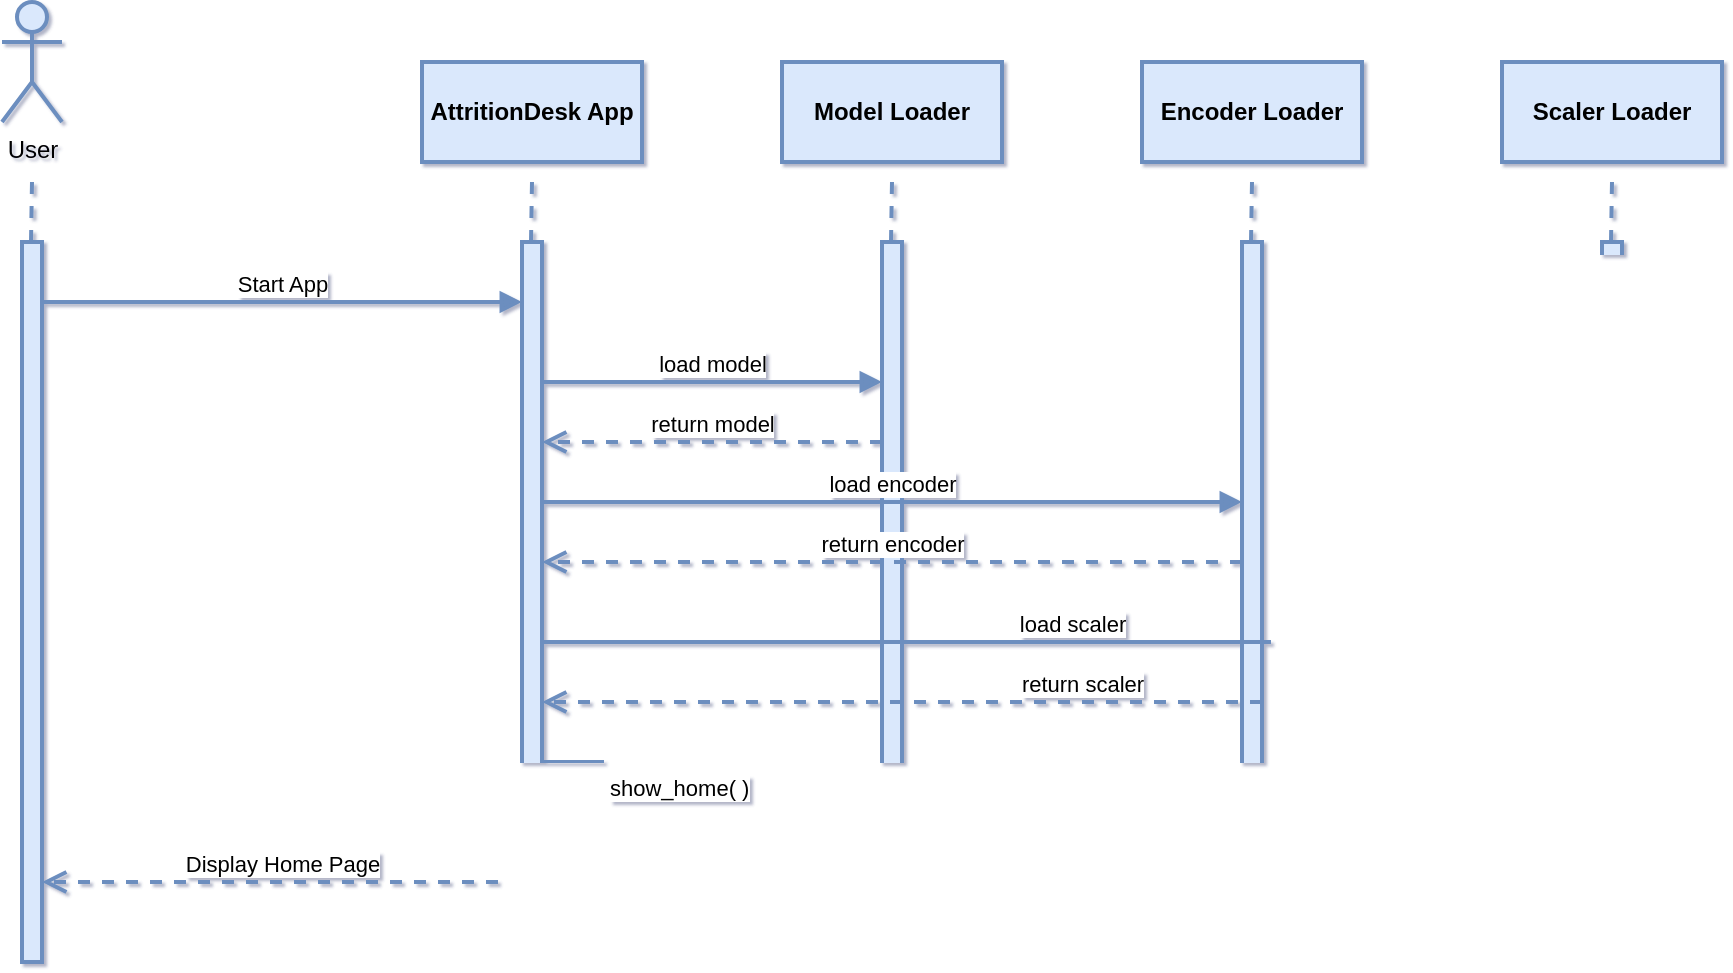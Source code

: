 <mxfile version="26.0.8">
  <diagram name="Pagina-1" id="JCYuuiRpM-6LhHxAUWR3">
    <mxGraphModel grid="1" page="1" gridSize="10" guides="1" tooltips="1" connect="1" arrows="1" fold="1" pageScale="1" pageWidth="827" pageHeight="1169" math="0" shadow="1">
      <root>
        <mxCell id="0" />
        <mxCell id="1" parent="0" />
        <mxCell id="SRKh6WN4u7mFaw51lIuJ-2" value="" style="html=1;points=[[0,0,0,0,5],[0,1,0,0,-5],[1,0,0,0,5],[1,1,0,0,-5]];perimeter=orthogonalPerimeter;outlineConnect=0;targetShapes=umlLifeline;portConstraint=eastwest;newEdgeStyle={&quot;curved&quot;:0,&quot;rounded&quot;:0};fillColor=#dae8fc;strokeColor=#6c8ebf;strokeWidth=2;" vertex="1" parent="1">
          <mxGeometry x="490" y="200" width="10" height="360" as="geometry" />
        </mxCell>
        <mxCell id="NEM8SUISmHcpV_f2KN4W-4" value="" style="html=1;points=[[0,0,0,0,5],[0,1,0,0,-5],[1,0,0,0,5],[1,1,0,0,-5]];perimeter=orthogonalPerimeter;outlineConnect=0;targetShapes=umlLifeline;portConstraint=eastwest;newEdgeStyle={&quot;curved&quot;:0,&quot;rounded&quot;:0};fillColor=#dae8fc;strokeColor=#6c8ebf;strokeWidth=2;" vertex="1" parent="1">
          <mxGeometry x="310" y="200" width="10" height="360" as="geometry" />
        </mxCell>
        <mxCell id="NEM8SUISmHcpV_f2KN4W-10" value="load model" style="html=1;verticalAlign=bottom;endArrow=block;curved=0;rounded=0;fillColor=#dae8fc;strokeColor=#6c8ebf;strokeWidth=2;" edge="1" parent="1" target="SRKh6WN4u7mFaw51lIuJ-2">
          <mxGeometry width="80" relative="1" as="geometry">
            <mxPoint x="320" y="270" as="sourcePoint" />
            <mxPoint x="480" y="270" as="targetPoint" />
          </mxGeometry>
        </mxCell>
        <mxCell id="NEM8SUISmHcpV_f2KN4W-16" value="return model" style="html=1;verticalAlign=bottom;endArrow=open;dashed=1;endSize=8;curved=0;rounded=0;fillColor=#dae8fc;strokeColor=#6c8ebf;strokeWidth=2;" edge="1" parent="1">
          <mxGeometry relative="1" as="geometry">
            <mxPoint x="490" y="300" as="sourcePoint" />
            <mxPoint x="320" y="300" as="targetPoint" />
          </mxGeometry>
        </mxCell>
        <mxCell id="NEM8SUISmHcpV_f2KN4W-18" value="load encoder" style="html=1;verticalAlign=bottom;endArrow=block;curved=0;rounded=0;fillColor=#dae8fc;strokeColor=#6c8ebf;strokeWidth=2;" edge="1" parent="1">
          <mxGeometry width="80" relative="1" as="geometry">
            <mxPoint x="320" y="330" as="sourcePoint" />
            <mxPoint x="670" y="330" as="targetPoint" />
          </mxGeometry>
        </mxCell>
        <mxCell id="SRKh6WN4u7mFaw51lIuJ-5" value="" style="html=1;points=[[0,0,0,0,5],[0,1,0,0,-5],[1,0,0,0,5],[1,1,0,0,-5]];perimeter=orthogonalPerimeter;outlineConnect=0;targetShapes=umlLifeline;portConstraint=eastwest;newEdgeStyle={&quot;curved&quot;:0,&quot;rounded&quot;:0};fillColor=#dae8fc;strokeColor=#6c8ebf;strokeWidth=2;" vertex="1" parent="1">
          <mxGeometry x="670" y="200" width="10" height="360" as="geometry" />
        </mxCell>
        <mxCell id="SRKh6WN4u7mFaw51lIuJ-8" value="" style="html=1;points=[[0,0,0,0,5],[0,1,0,0,-5],[1,0,0,0,5],[1,1,0,0,-5]];perimeter=orthogonalPerimeter;outlineConnect=0;targetShapes=umlLifeline;portConstraint=eastwest;newEdgeStyle={&quot;curved&quot;:0,&quot;rounded&quot;:0};fillColor=#dae8fc;strokeColor=#6c8ebf;strokeWidth=2;" vertex="1" parent="1">
          <mxGeometry x="850" y="200" width="10" height="360" as="geometry" />
        </mxCell>
        <mxCell id="SRKh6WN4u7mFaw51lIuJ-10" value="load scaler" style="html=1;verticalAlign=bottom;endArrow=block;curved=0;rounded=0;fillColor=#dae8fc;strokeColor=#6c8ebf;strokeWidth=2;" edge="1" parent="1">
          <mxGeometry width="80" relative="1" as="geometry">
            <mxPoint x="320" y="400" as="sourcePoint" />
            <mxPoint x="850" y="400" as="targetPoint" />
          </mxGeometry>
        </mxCell>
        <mxCell id="SRKh6WN4u7mFaw51lIuJ-11" value="return encoder" style="html=1;verticalAlign=bottom;endArrow=open;dashed=1;endSize=8;curved=0;rounded=0;fillColor=#dae8fc;strokeColor=#6c8ebf;strokeWidth=2;" edge="1" parent="1" target="NEM8SUISmHcpV_f2KN4W-4">
          <mxGeometry relative="1" as="geometry">
            <mxPoint x="670" y="360" as="sourcePoint" />
            <mxPoint x="430" y="360" as="targetPoint" />
          </mxGeometry>
        </mxCell>
        <mxCell id="SRKh6WN4u7mFaw51lIuJ-12" value="return scaler" style="html=1;verticalAlign=bottom;endArrow=open;dashed=1;endSize=8;curved=0;rounded=0;fillColor=#dae8fc;strokeColor=#6c8ebf;strokeWidth=2;" edge="1" parent="1" target="NEM8SUISmHcpV_f2KN4W-4">
          <mxGeometry relative="1" as="geometry">
            <mxPoint x="860" y="430" as="sourcePoint" />
            <mxPoint x="620" y="430" as="targetPoint" />
          </mxGeometry>
        </mxCell>
        <mxCell id="NEM8SUISmHcpV_f2KN4W-1" value="User" style="shape=umlActor;verticalLabelPosition=bottom;verticalAlign=top;html=1;outlineConnect=0;fillColor=#dae8fc;strokeColor=#6c8ebf;strokeWidth=2;" vertex="1" parent="1">
          <mxGeometry x="50" y="80" width="30" height="60" as="geometry" />
        </mxCell>
        <mxCell id="NEM8SUISmHcpV_f2KN4W-2" value="AttritionDesk App" style="html=1;whiteSpace=wrap;fillColor=#dae8fc;strokeColor=#6c8ebf;fontStyle=1;strokeWidth=2;" vertex="1" parent="1">
          <mxGeometry x="260" y="110" width="110" height="50" as="geometry" />
        </mxCell>
        <mxCell id="NEM8SUISmHcpV_f2KN4W-3" value="" style="html=1;points=[[0,0,0,0,5],[0,1,0,0,-5],[1,0,0,0,5],[1,1,0,0,-5]];perimeter=orthogonalPerimeter;outlineConnect=0;targetShapes=umlLifeline;portConstraint=eastwest;newEdgeStyle={&quot;curved&quot;:0,&quot;rounded&quot;:0};fillColor=#dae8fc;strokeColor=#6c8ebf;strokeWidth=2;" vertex="1" parent="1">
          <mxGeometry x="60" y="200" width="10" height="360" as="geometry" />
        </mxCell>
        <mxCell id="NEM8SUISmHcpV_f2KN4W-5" value="" style="endArrow=none;dashed=1;html=1;rounded=0;fillColor=#dae8fc;strokeColor=#6c8ebf;strokeWidth=2;" edge="1" parent="1">
          <mxGeometry width="50" height="50" relative="1" as="geometry">
            <mxPoint x="64.5" y="200" as="sourcePoint" />
            <mxPoint x="65" y="170" as="targetPoint" />
          </mxGeometry>
        </mxCell>
        <mxCell id="NEM8SUISmHcpV_f2KN4W-6" value="" style="endArrow=none;dashed=1;html=1;rounded=0;fillColor=#dae8fc;strokeColor=#6c8ebf;strokeWidth=2;" edge="1" parent="1">
          <mxGeometry width="50" height="50" relative="1" as="geometry">
            <mxPoint x="314.5" y="200" as="sourcePoint" />
            <mxPoint x="315" y="170" as="targetPoint" />
          </mxGeometry>
        </mxCell>
        <mxCell id="NEM8SUISmHcpV_f2KN4W-7" value="Start App" style="html=1;verticalAlign=bottom;endArrow=block;curved=0;rounded=0;fillColor=#dae8fc;strokeColor=#6c8ebf;strokeWidth=2;" edge="1" parent="1" target="NEM8SUISmHcpV_f2KN4W-4">
          <mxGeometry width="80" relative="1" as="geometry">
            <mxPoint x="70" y="230" as="sourcePoint" />
            <mxPoint x="150" y="230" as="targetPoint" />
          </mxGeometry>
        </mxCell>
        <mxCell id="NEM8SUISmHcpV_f2KN4W-19" value="Display Home Page" style="html=1;verticalAlign=bottom;endArrow=open;dashed=1;endSize=8;curved=0;rounded=0;fillColor=#dae8fc;strokeColor=#6c8ebf;strokeWidth=2;" edge="1" parent="1">
          <mxGeometry relative="1" as="geometry">
            <mxPoint x="310" y="520" as="sourcePoint" />
            <mxPoint x="70" y="520" as="targetPoint" />
          </mxGeometry>
        </mxCell>
        <mxCell id="SRKh6WN4u7mFaw51lIuJ-1" value="Model Loader" style="html=1;whiteSpace=wrap;fillColor=#dae8fc;strokeColor=#6c8ebf;fontStyle=1;strokeWidth=2;" vertex="1" parent="1">
          <mxGeometry x="440" y="110" width="110" height="50" as="geometry" />
        </mxCell>
        <mxCell id="SRKh6WN4u7mFaw51lIuJ-3" value="" style="endArrow=none;dashed=1;html=1;rounded=0;fillColor=#dae8fc;strokeColor=#6c8ebf;strokeWidth=2;" edge="1" parent="1">
          <mxGeometry width="50" height="50" relative="1" as="geometry">
            <mxPoint x="494.5" y="200" as="sourcePoint" />
            <mxPoint x="495" y="170" as="targetPoint" />
          </mxGeometry>
        </mxCell>
        <mxCell id="SRKh6WN4u7mFaw51lIuJ-4" value="Encoder Loader" style="html=1;whiteSpace=wrap;fillColor=#dae8fc;strokeColor=#6c8ebf;fontStyle=1;strokeWidth=2;" vertex="1" parent="1">
          <mxGeometry x="620" y="110" width="110" height="50" as="geometry" />
        </mxCell>
        <mxCell id="SRKh6WN4u7mFaw51lIuJ-6" value="" style="endArrow=none;dashed=1;html=1;rounded=0;fillColor=#dae8fc;strokeColor=#6c8ebf;strokeWidth=2;" edge="1" parent="1">
          <mxGeometry width="50" height="50" relative="1" as="geometry">
            <mxPoint x="674.5" y="200" as="sourcePoint" />
            <mxPoint x="675" y="170" as="targetPoint" />
          </mxGeometry>
        </mxCell>
        <mxCell id="SRKh6WN4u7mFaw51lIuJ-7" value="Scaler Loader" style="html=1;whiteSpace=wrap;fillColor=#dae8fc;strokeColor=#6c8ebf;fontStyle=1;strokeWidth=2;" vertex="1" parent="1">
          <mxGeometry x="800" y="110" width="110" height="50" as="geometry" />
        </mxCell>
        <mxCell id="SRKh6WN4u7mFaw51lIuJ-9" value="" style="endArrow=none;dashed=1;html=1;rounded=0;fillColor=#dae8fc;strokeColor=#6c8ebf;strokeWidth=2;" edge="1" parent="1">
          <mxGeometry width="50" height="50" relative="1" as="geometry">
            <mxPoint x="854.5" y="200" as="sourcePoint" />
            <mxPoint x="855" y="170" as="targetPoint" />
          </mxGeometry>
        </mxCell>
        <mxCell id="SRKh6WN4u7mFaw51lIuJ-14" value="show_home( )" style="html=1;align=left;spacingLeft=2;endArrow=block;rounded=0;edgeStyle=orthogonalEdgeStyle;curved=0;rounded=0;fillColor=#dae8fc;strokeColor=#6c8ebf;strokeWidth=2;" edge="1" parent="1">
          <mxGeometry relative="1" as="geometry">
            <mxPoint x="320" y="460" as="sourcePoint" />
            <Array as="points">
              <mxPoint x="350" y="490" />
            </Array>
            <mxPoint x="325" y="490" as="targetPoint" />
          </mxGeometry>
        </mxCell>
      </root>
    </mxGraphModel>
  </diagram>
</mxfile>
